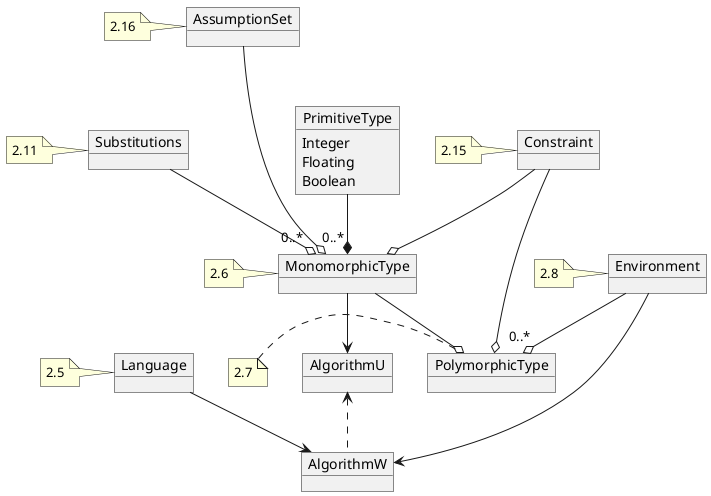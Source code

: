 @startuml
'https://plantuml.com/class-diagram

object Language

note left of Language: 2.5

object MonomorphicType

note left of MonomorphicType: 2.6

object PolymorphicType

note left of PolymorphicType: 2.7

object PrimitiveType {
    Integer
    Floating
    Boolean
}

PrimitiveType --* MonomorphicType

MonomorphicType --o PolymorphicType

object Constraint

note left of Constraint: 2.15

object AlgorithmW

object AlgorithmU

MonomorphicType --> AlgorithmU

object Substitutions

note left of Substitutions: 2.11

Substitutions --o "0..*" MonomorphicType

Constraint --o PolymorphicType
Constraint --o MonomorphicType

object AssumptionSet

note left of AssumptionSet: 2.16

AssumptionSet ---o "0..*" MonomorphicType

object Environment

note left of Environment: 2.8

Environment --o "0..*" PolymorphicType

Environment --> AlgorithmW
Language --> AlgorithmW

AlgorithmW .up.> AlgorithmU

@enduml